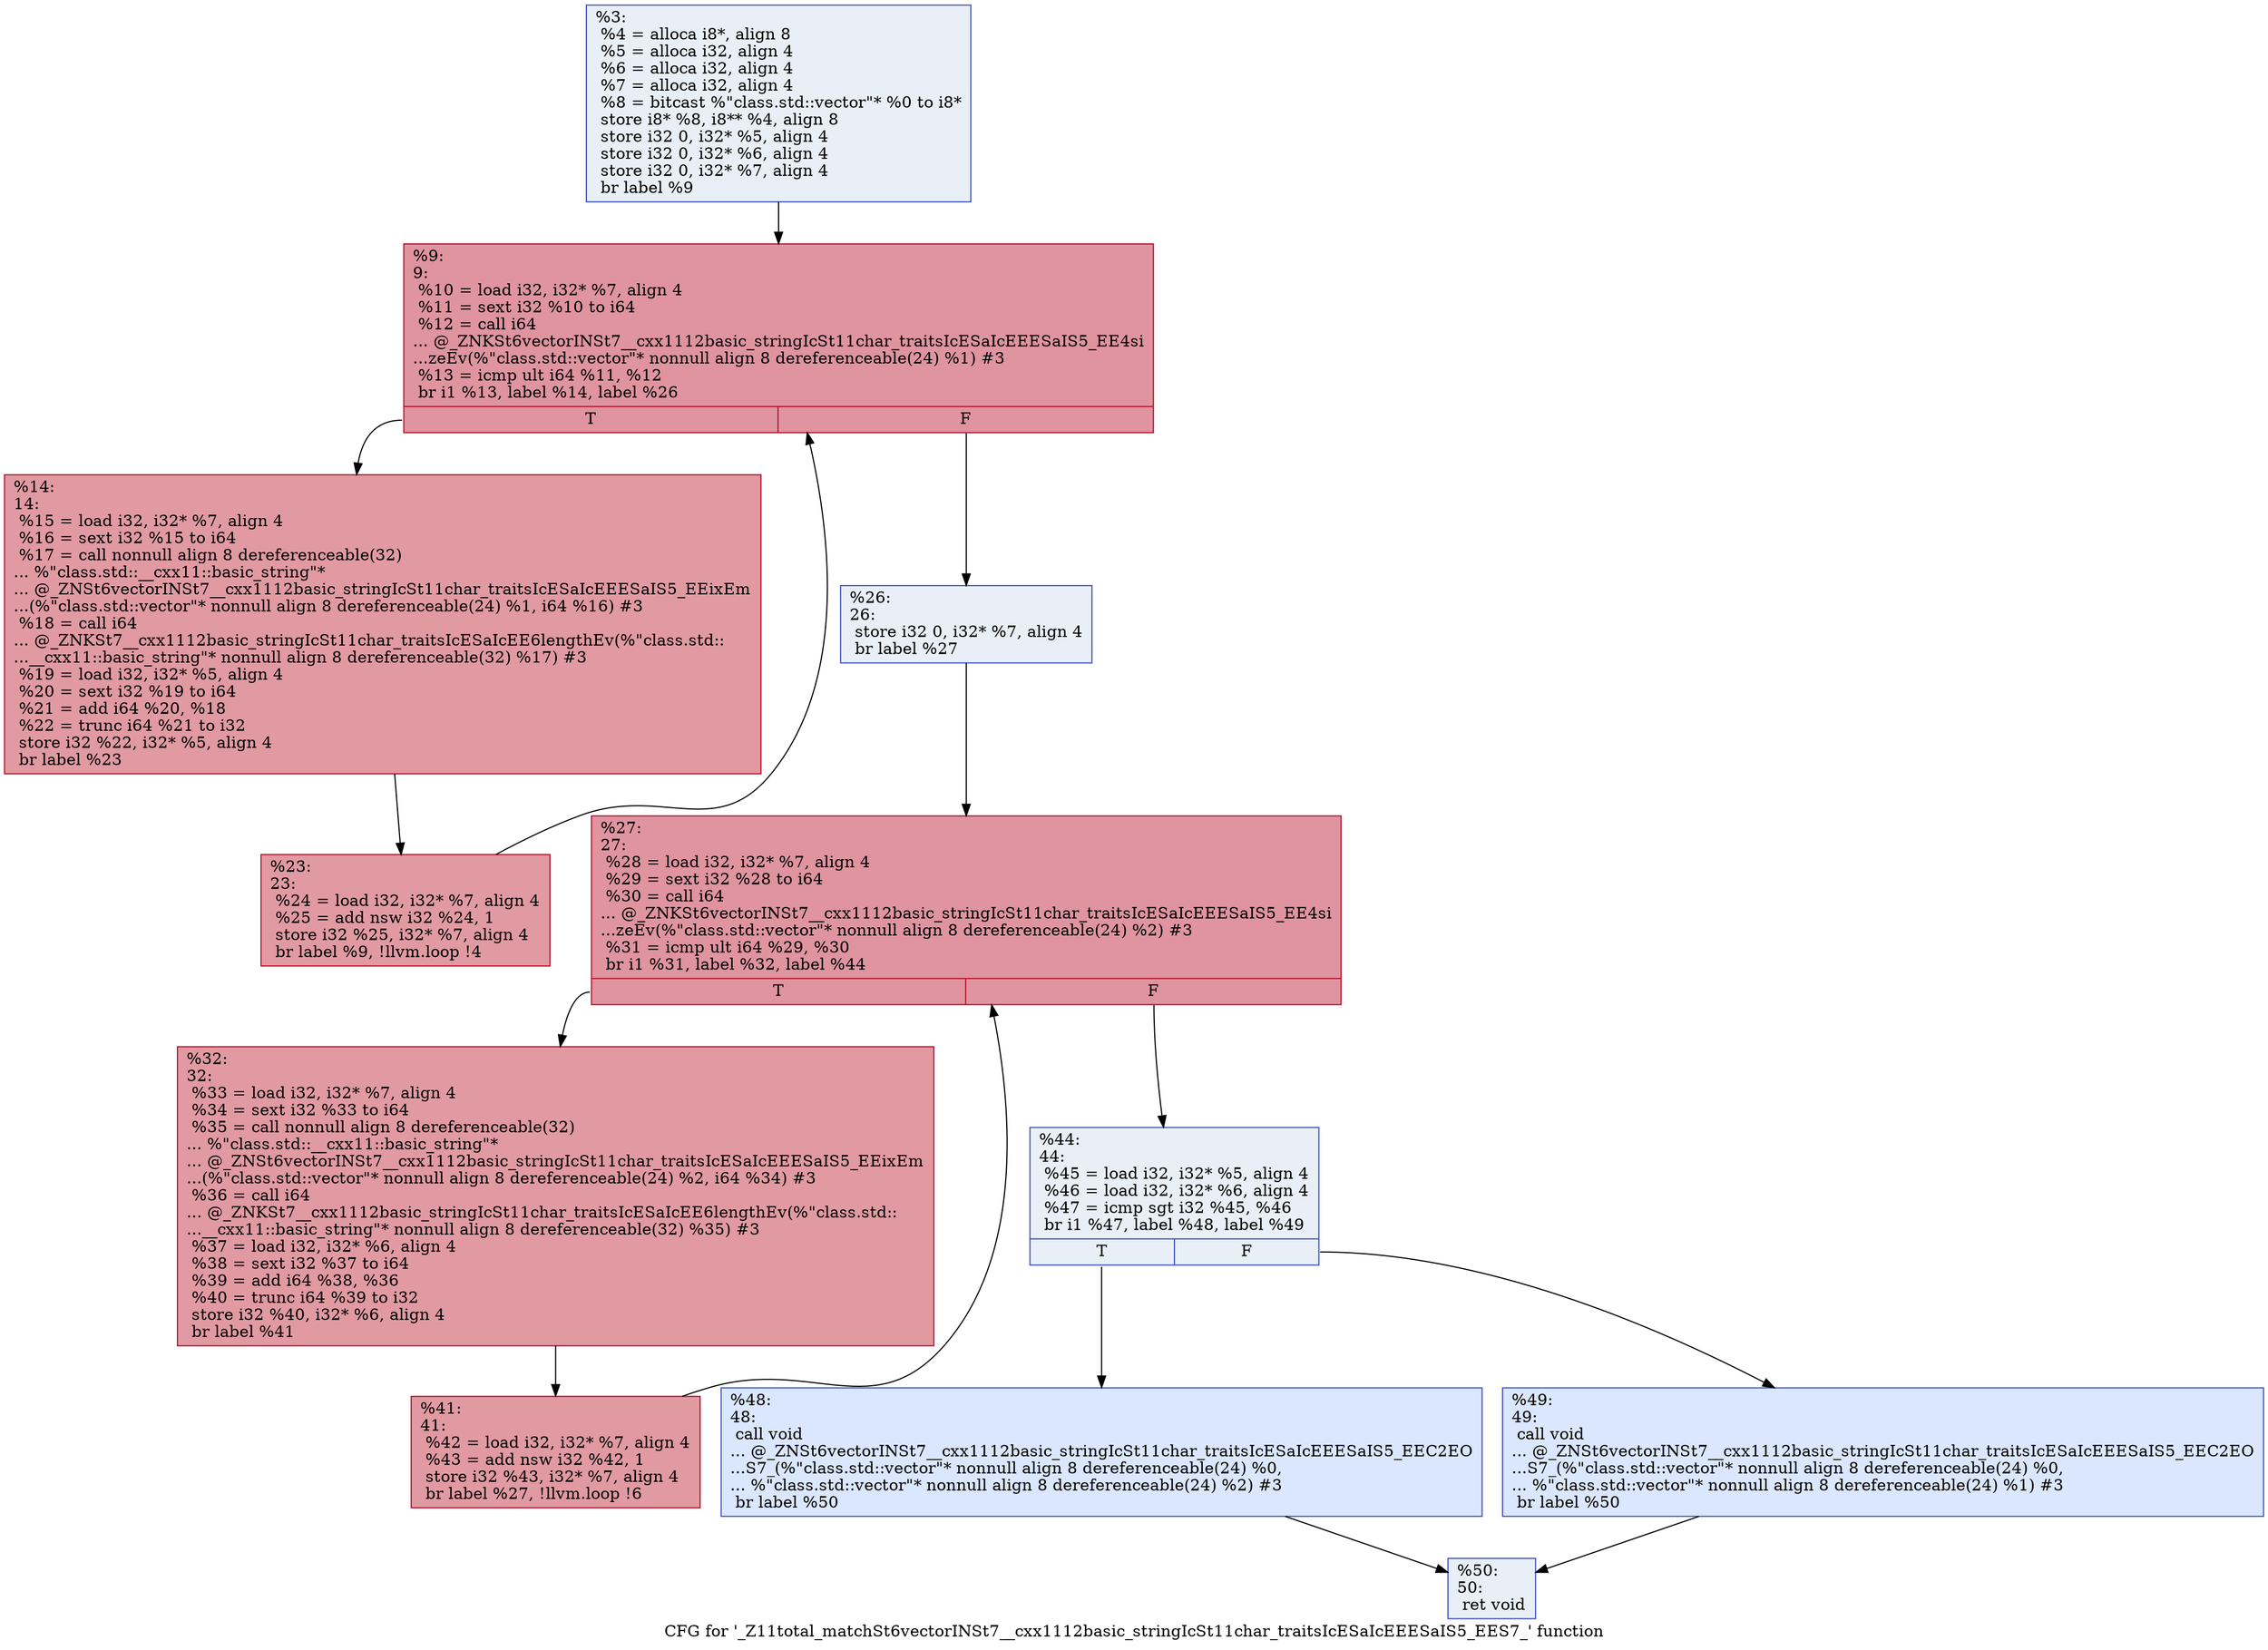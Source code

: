 digraph "CFG for '_Z11total_matchSt6vectorINSt7__cxx1112basic_stringIcSt11char_traitsIcESaIcEEESaIS5_EES7_' function" {
	label="CFG for '_Z11total_matchSt6vectorINSt7__cxx1112basic_stringIcSt11char_traitsIcESaIcEEESaIS5_EES7_' function";

	Node0x557f02b4e330 [shape=record,color="#3d50c3ff", style=filled, fillcolor="#cedaeb70",label="{%3:\l  %4 = alloca i8*, align 8\l  %5 = alloca i32, align 4\l  %6 = alloca i32, align 4\l  %7 = alloca i32, align 4\l  %8 = bitcast %\"class.std::vector\"* %0 to i8*\l  store i8* %8, i8** %4, align 8\l  store i32 0, i32* %5, align 4\l  store i32 0, i32* %6, align 4\l  store i32 0, i32* %7, align 4\l  br label %9\l}"];
	Node0x557f02b4e330 -> Node0x557f02b4ea00;
	Node0x557f02b4ea00 [shape=record,color="#b70d28ff", style=filled, fillcolor="#b70d2870",label="{%9:\l9:                                                \l  %10 = load i32, i32* %7, align 4\l  %11 = sext i32 %10 to i64\l  %12 = call i64\l... @_ZNKSt6vectorINSt7__cxx1112basic_stringIcSt11char_traitsIcESaIcEEESaIS5_EE4si\l...zeEv(%\"class.std::vector\"* nonnull align 8 dereferenceable(24) %1) #3\l  %13 = icmp ult i64 %11, %12\l  br i1 %13, label %14, label %26\l|{<s0>T|<s1>F}}"];
	Node0x557f02b4ea00:s0 -> Node0x557f02b4f2e0;
	Node0x557f02b4ea00:s1 -> Node0x557f02b4f330;
	Node0x557f02b4f2e0 [shape=record,color="#b70d28ff", style=filled, fillcolor="#bb1b2c70",label="{%14:\l14:                                               \l  %15 = load i32, i32* %7, align 4\l  %16 = sext i32 %15 to i64\l  %17 = call nonnull align 8 dereferenceable(32)\l... %\"class.std::__cxx11::basic_string\"*\l... @_ZNSt6vectorINSt7__cxx1112basic_stringIcSt11char_traitsIcESaIcEEESaIS5_EEixEm\l...(%\"class.std::vector\"* nonnull align 8 dereferenceable(24) %1, i64 %16) #3\l  %18 = call i64\l... @_ZNKSt7__cxx1112basic_stringIcSt11char_traitsIcESaIcEE6lengthEv(%\"class.std::\l...__cxx11::basic_string\"* nonnull align 8 dereferenceable(32) %17) #3\l  %19 = load i32, i32* %5, align 4\l  %20 = sext i32 %19 to i64\l  %21 = add i64 %20, %18\l  %22 = trunc i64 %21 to i32\l  store i32 %22, i32* %5, align 4\l  br label %23\l}"];
	Node0x557f02b4f2e0 -> Node0x557f02b4f7e0;
	Node0x557f02b4f7e0 [shape=record,color="#b70d28ff", style=filled, fillcolor="#bb1b2c70",label="{%23:\l23:                                               \l  %24 = load i32, i32* %7, align 4\l  %25 = add nsw i32 %24, 1\l  store i32 %25, i32* %7, align 4\l  br label %9, !llvm.loop !4\l}"];
	Node0x557f02b4f7e0 -> Node0x557f02b4ea00;
	Node0x557f02b4f330 [shape=record,color="#3d50c3ff", style=filled, fillcolor="#cedaeb70",label="{%26:\l26:                                               \l  store i32 0, i32* %7, align 4\l  br label %27\l}"];
	Node0x557f02b4f330 -> Node0x557f02b50a70;
	Node0x557f02b50a70 [shape=record,color="#b70d28ff", style=filled, fillcolor="#b70d2870",label="{%27:\l27:                                               \l  %28 = load i32, i32* %7, align 4\l  %29 = sext i32 %28 to i64\l  %30 = call i64\l... @_ZNKSt6vectorINSt7__cxx1112basic_stringIcSt11char_traitsIcESaIcEEESaIS5_EE4si\l...zeEv(%\"class.std::vector\"* nonnull align 8 dereferenceable(24) %2) #3\l  %31 = icmp ult i64 %29, %30\l  br i1 %31, label %32, label %44\l|{<s0>T|<s1>F}}"];
	Node0x557f02b50a70:s0 -> Node0x557f02b50e90;
	Node0x557f02b50a70:s1 -> Node0x557f02b50ee0;
	Node0x557f02b50e90 [shape=record,color="#b70d28ff", style=filled, fillcolor="#bb1b2c70",label="{%32:\l32:                                               \l  %33 = load i32, i32* %7, align 4\l  %34 = sext i32 %33 to i64\l  %35 = call nonnull align 8 dereferenceable(32)\l... %\"class.std::__cxx11::basic_string\"*\l... @_ZNSt6vectorINSt7__cxx1112basic_stringIcSt11char_traitsIcESaIcEEESaIS5_EEixEm\l...(%\"class.std::vector\"* nonnull align 8 dereferenceable(24) %2, i64 %34) #3\l  %36 = call i64\l... @_ZNKSt7__cxx1112basic_stringIcSt11char_traitsIcESaIcEE6lengthEv(%\"class.std::\l...__cxx11::basic_string\"* nonnull align 8 dereferenceable(32) %35) #3\l  %37 = load i32, i32* %6, align 4\l  %38 = sext i32 %37 to i64\l  %39 = add i64 %38, %36\l  %40 = trunc i64 %39 to i32\l  store i32 %40, i32* %6, align 4\l  br label %41\l}"];
	Node0x557f02b50e90 -> Node0x557f02b51460;
	Node0x557f02b51460 [shape=record,color="#b70d28ff", style=filled, fillcolor="#bb1b2c70",label="{%41:\l41:                                               \l  %42 = load i32, i32* %7, align 4\l  %43 = add nsw i32 %42, 1\l  store i32 %43, i32* %7, align 4\l  br label %27, !llvm.loop !6\l}"];
	Node0x557f02b51460 -> Node0x557f02b50a70;
	Node0x557f02b50ee0 [shape=record,color="#3d50c3ff", style=filled, fillcolor="#cedaeb70",label="{%44:\l44:                                               \l  %45 = load i32, i32* %5, align 4\l  %46 = load i32, i32* %6, align 4\l  %47 = icmp sgt i32 %45, %46\l  br i1 %47, label %48, label %49\l|{<s0>T|<s1>F}}"];
	Node0x557f02b50ee0:s0 -> Node0x557f02b51cb0;
	Node0x557f02b50ee0:s1 -> Node0x557f02b51d00;
	Node0x557f02b51cb0 [shape=record,color="#3d50c3ff", style=filled, fillcolor="#abc8fd70",label="{%48:\l48:                                               \l  call void\l... @_ZNSt6vectorINSt7__cxx1112basic_stringIcSt11char_traitsIcESaIcEEESaIS5_EEC2EO\l...S7_(%\"class.std::vector\"* nonnull align 8 dereferenceable(24) %0,\l... %\"class.std::vector\"* nonnull align 8 dereferenceable(24) %2) #3\l  br label %50\l}"];
	Node0x557f02b51cb0 -> Node0x557f02b520d0;
	Node0x557f02b51d00 [shape=record,color="#3d50c3ff", style=filled, fillcolor="#abc8fd70",label="{%49:\l49:                                               \l  call void\l... @_ZNSt6vectorINSt7__cxx1112basic_stringIcSt11char_traitsIcESaIcEEESaIS5_EEC2EO\l...S7_(%\"class.std::vector\"* nonnull align 8 dereferenceable(24) %0,\l... %\"class.std::vector\"* nonnull align 8 dereferenceable(24) %1) #3\l  br label %50\l}"];
	Node0x557f02b51d00 -> Node0x557f02b520d0;
	Node0x557f02b520d0 [shape=record,color="#3d50c3ff", style=filled, fillcolor="#cedaeb70",label="{%50:\l50:                                               \l  ret void\l}"];
}
